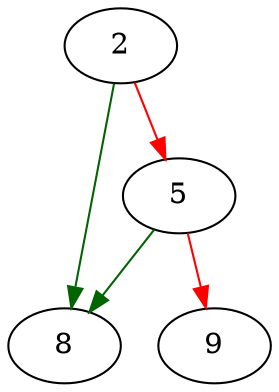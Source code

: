 strict digraph "xcalloc" {
	// Node definitions.
	2 [entry=true];
	8;
	5;
	9;

	// Edge definitions.
	2 -> 8 [
		color=darkgreen
		cond=true
	];
	2 -> 5 [
		color=red
		cond=false
	];
	5 -> 8 [
		color=darkgreen
		cond=true
	];
	5 -> 9 [
		color=red
		cond=false
	];
}